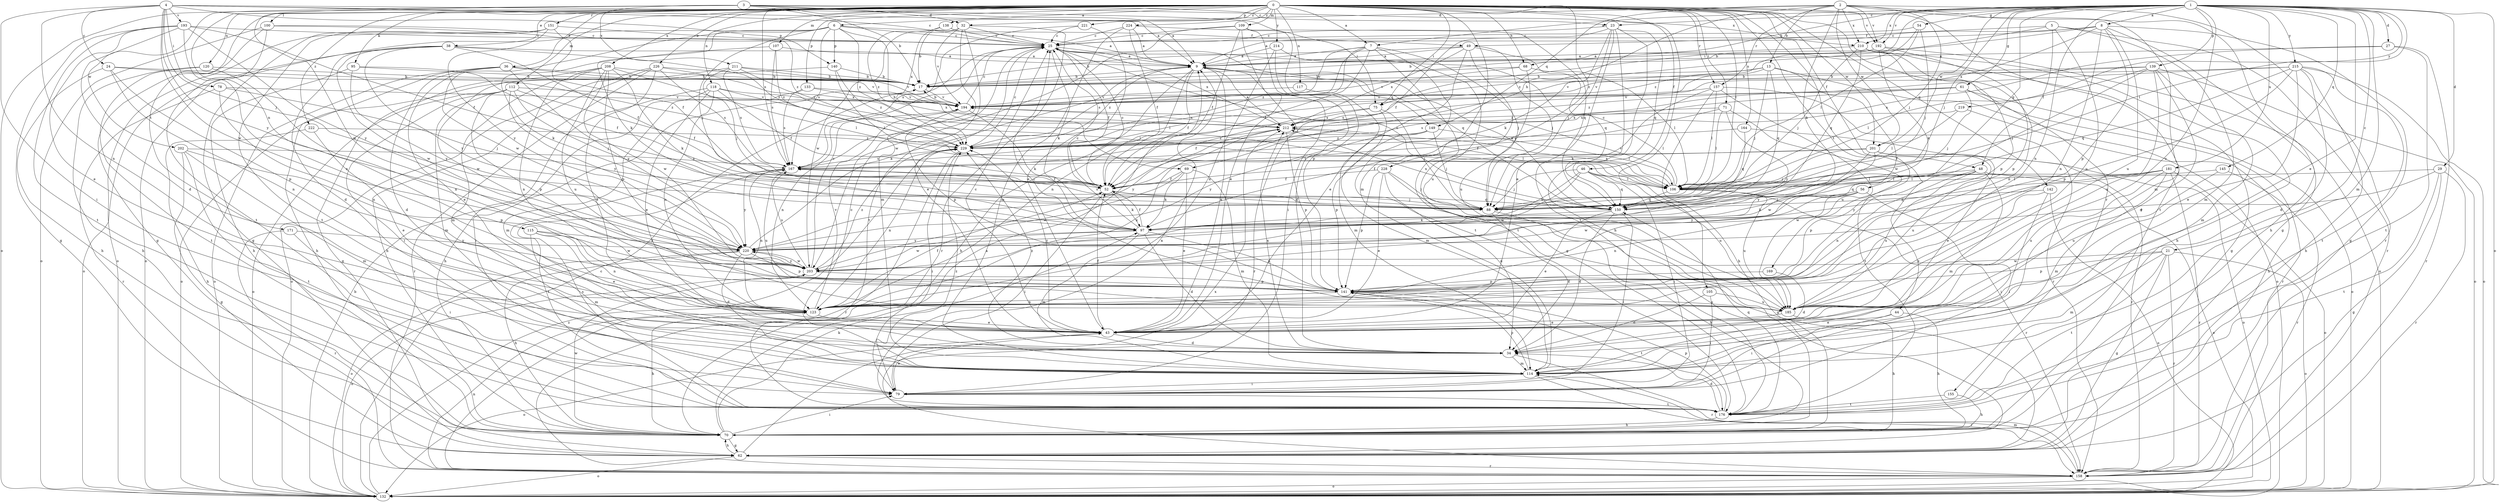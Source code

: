 strict digraph  {
0;
1;
2;
3;
4;
5;
6;
7;
8;
9;
13;
17;
21;
23;
24;
25;
27;
29;
32;
34;
36;
38;
43;
44;
46;
48;
49;
52;
54;
56;
61;
62;
68;
69;
70;
71;
75;
78;
79;
88;
95;
97;
100;
105;
106;
107;
109;
112;
114;
115;
117;
118;
120;
123;
132;
133;
138;
139;
140;
141;
142;
145;
149;
150;
151;
155;
157;
158;
164;
167;
169;
171;
176;
181;
185;
192;
193;
194;
201;
202;
203;
208;
210;
211;
212;
214;
215;
219;
220;
221;
222;
224;
226;
228;
229;
0 -> 6  [label=a];
0 -> 7  [label=a];
0 -> 36  [label=e];
0 -> 38  [label=e];
0 -> 44  [label=f];
0 -> 46  [label=f];
0 -> 48  [label=f];
0 -> 68  [label=h];
0 -> 71  [label=i];
0 -> 75  [label=i];
0 -> 95  [label=k];
0 -> 100  [label=l];
0 -> 105  [label=l];
0 -> 106  [label=l];
0 -> 107  [label=m];
0 -> 109  [label=m];
0 -> 112  [label=m];
0 -> 114  [label=m];
0 -> 115  [label=n];
0 -> 117  [label=n];
0 -> 118  [label=n];
0 -> 120  [label=n];
0 -> 132  [label=o];
0 -> 133  [label=p];
0 -> 138  [label=p];
0 -> 142  [label=q];
0 -> 151  [label=r];
0 -> 155  [label=r];
0 -> 157  [label=r];
0 -> 164  [label=s];
0 -> 167  [label=s];
0 -> 169  [label=t];
0 -> 171  [label=t];
0 -> 176  [label=t];
0 -> 192  [label=v];
0 -> 201  [label=w];
0 -> 208  [label=x];
0 -> 214  [label=y];
0 -> 221  [label=z];
0 -> 222  [label=z];
0 -> 224  [label=z];
0 -> 226  [label=z];
0 -> 228  [label=z];
1 -> 7  [label=a];
1 -> 8  [label=a];
1 -> 21  [label=c];
1 -> 23  [label=c];
1 -> 27  [label=d];
1 -> 29  [label=d];
1 -> 43  [label=e];
1 -> 54  [label=g];
1 -> 56  [label=g];
1 -> 61  [label=g];
1 -> 68  [label=h];
1 -> 75  [label=i];
1 -> 88  [label=j];
1 -> 106  [label=l];
1 -> 114  [label=m];
1 -> 123  [label=n];
1 -> 132  [label=o];
1 -> 139  [label=p];
1 -> 145  [label=q];
1 -> 181  [label=u];
1 -> 185  [label=u];
1 -> 192  [label=v];
1 -> 201  [label=w];
1 -> 210  [label=x];
1 -> 215  [label=y];
1 -> 219  [label=y];
2 -> 13  [label=b];
2 -> 32  [label=d];
2 -> 62  [label=g];
2 -> 69  [label=h];
2 -> 88  [label=j];
2 -> 97  [label=k];
2 -> 114  [label=m];
2 -> 149  [label=q];
2 -> 157  [label=r];
2 -> 158  [label=r];
2 -> 192  [label=v];
2 -> 201  [label=w];
2 -> 210  [label=x];
3 -> 9  [label=a];
3 -> 17  [label=b];
3 -> 23  [label=c];
3 -> 32  [label=d];
3 -> 202  [label=w];
3 -> 203  [label=w];
3 -> 210  [label=x];
3 -> 211  [label=x];
4 -> 9  [label=a];
4 -> 24  [label=c];
4 -> 25  [label=c];
4 -> 75  [label=i];
4 -> 78  [label=i];
4 -> 79  [label=i];
4 -> 88  [label=j];
4 -> 123  [label=n];
4 -> 140  [label=p];
4 -> 193  [label=v];
4 -> 203  [label=w];
4 -> 220  [label=y];
5 -> 48  [label=f];
5 -> 49  [label=f];
5 -> 114  [label=m];
5 -> 158  [label=r];
5 -> 185  [label=u];
5 -> 229  [label=z];
6 -> 25  [label=c];
6 -> 49  [label=f];
6 -> 69  [label=h];
6 -> 88  [label=j];
6 -> 97  [label=k];
6 -> 132  [label=o];
6 -> 140  [label=p];
6 -> 167  [label=s];
6 -> 203  [label=w];
6 -> 229  [label=z];
7 -> 9  [label=a];
7 -> 52  [label=f];
7 -> 62  [label=g];
7 -> 88  [label=j];
7 -> 167  [label=s];
7 -> 176  [label=t];
7 -> 194  [label=v];
7 -> 229  [label=z];
8 -> 9  [label=a];
8 -> 17  [label=b];
8 -> 25  [label=c];
8 -> 62  [label=g];
8 -> 70  [label=h];
8 -> 123  [label=n];
8 -> 141  [label=p];
8 -> 185  [label=u];
8 -> 212  [label=x];
9 -> 17  [label=b];
9 -> 43  [label=e];
9 -> 52  [label=f];
9 -> 70  [label=h];
9 -> 123  [label=n];
9 -> 149  [label=q];
9 -> 158  [label=r];
9 -> 229  [label=z];
13 -> 17  [label=b];
13 -> 88  [label=j];
13 -> 132  [label=o];
13 -> 150  [label=q];
13 -> 167  [label=s];
13 -> 194  [label=v];
13 -> 203  [label=w];
17 -> 194  [label=v];
21 -> 62  [label=g];
21 -> 114  [label=m];
21 -> 132  [label=o];
21 -> 141  [label=p];
21 -> 158  [label=r];
21 -> 176  [label=t];
21 -> 203  [label=w];
23 -> 25  [label=c];
23 -> 43  [label=e];
23 -> 52  [label=f];
23 -> 70  [label=h];
23 -> 88  [label=j];
23 -> 97  [label=k];
23 -> 150  [label=q];
23 -> 176  [label=t];
24 -> 17  [label=b];
24 -> 70  [label=h];
24 -> 123  [label=n];
24 -> 141  [label=p];
24 -> 229  [label=z];
25 -> 9  [label=a];
25 -> 43  [label=e];
25 -> 52  [label=f];
25 -> 97  [label=k];
25 -> 150  [label=q];
25 -> 212  [label=x];
27 -> 9  [label=a];
27 -> 158  [label=r];
27 -> 167  [label=s];
27 -> 176  [label=t];
29 -> 62  [label=g];
29 -> 106  [label=l];
29 -> 158  [label=r];
29 -> 176  [label=t];
29 -> 220  [label=y];
32 -> 17  [label=b];
32 -> 25  [label=c];
32 -> 114  [label=m];
32 -> 158  [label=r];
32 -> 176  [label=t];
32 -> 194  [label=v];
32 -> 203  [label=w];
34 -> 114  [label=m];
34 -> 158  [label=r];
34 -> 212  [label=x];
34 -> 229  [label=z];
36 -> 17  [label=b];
36 -> 34  [label=d];
36 -> 43  [label=e];
36 -> 70  [label=h];
36 -> 132  [label=o];
36 -> 194  [label=v];
36 -> 220  [label=y];
38 -> 9  [label=a];
38 -> 34  [label=d];
38 -> 52  [label=f];
38 -> 132  [label=o];
38 -> 203  [label=w];
38 -> 220  [label=y];
38 -> 229  [label=z];
43 -> 25  [label=c];
43 -> 34  [label=d];
43 -> 52  [label=f];
43 -> 132  [label=o];
43 -> 229  [label=z];
44 -> 43  [label=e];
44 -> 70  [label=h];
44 -> 79  [label=i];
46 -> 79  [label=i];
46 -> 88  [label=j];
46 -> 97  [label=k];
46 -> 106  [label=l];
46 -> 150  [label=q];
46 -> 185  [label=u];
46 -> 203  [label=w];
48 -> 106  [label=l];
48 -> 114  [label=m];
48 -> 123  [label=n];
48 -> 132  [label=o];
48 -> 141  [label=p];
48 -> 150  [label=q];
48 -> 185  [label=u];
49 -> 9  [label=a];
49 -> 17  [label=b];
49 -> 43  [label=e];
49 -> 88  [label=j];
49 -> 150  [label=q];
49 -> 176  [label=t];
49 -> 212  [label=x];
52 -> 25  [label=c];
52 -> 79  [label=i];
52 -> 88  [label=j];
52 -> 97  [label=k];
52 -> 150  [label=q];
54 -> 25  [label=c];
54 -> 88  [label=j];
54 -> 106  [label=l];
54 -> 229  [label=z];
56 -> 79  [label=i];
56 -> 88  [label=j];
56 -> 97  [label=k];
56 -> 123  [label=n];
56 -> 203  [label=w];
56 -> 220  [label=y];
61 -> 88  [label=j];
61 -> 132  [label=o];
61 -> 158  [label=r];
61 -> 167  [label=s];
61 -> 194  [label=v];
61 -> 229  [label=z];
62 -> 70  [label=h];
62 -> 132  [label=o];
62 -> 158  [label=r];
62 -> 212  [label=x];
68 -> 17  [label=b];
68 -> 106  [label=l];
68 -> 185  [label=u];
68 -> 194  [label=v];
69 -> 43  [label=e];
69 -> 52  [label=f];
69 -> 97  [label=k];
69 -> 114  [label=m];
69 -> 203  [label=w];
70 -> 9  [label=a];
70 -> 62  [label=g];
70 -> 79  [label=i];
70 -> 97  [label=k];
70 -> 203  [label=w];
71 -> 52  [label=f];
71 -> 106  [label=l];
71 -> 176  [label=t];
71 -> 212  [label=x];
71 -> 220  [label=y];
75 -> 52  [label=f];
75 -> 88  [label=j];
75 -> 114  [label=m];
75 -> 212  [label=x];
78 -> 88  [label=j];
78 -> 123  [label=n];
78 -> 158  [label=r];
78 -> 194  [label=v];
79 -> 43  [label=e];
79 -> 176  [label=t];
79 -> 229  [label=z];
88 -> 34  [label=d];
88 -> 70  [label=h];
88 -> 167  [label=s];
95 -> 17  [label=b];
95 -> 52  [label=f];
95 -> 70  [label=h];
95 -> 220  [label=y];
97 -> 25  [label=c];
97 -> 34  [label=d];
97 -> 52  [label=f];
97 -> 114  [label=m];
97 -> 141  [label=p];
97 -> 203  [label=w];
97 -> 220  [label=y];
100 -> 25  [label=c];
100 -> 62  [label=g];
100 -> 132  [label=o];
100 -> 176  [label=t];
100 -> 229  [label=z];
105 -> 34  [label=d];
105 -> 79  [label=i];
105 -> 185  [label=u];
106 -> 25  [label=c];
106 -> 150  [label=q];
106 -> 158  [label=r];
106 -> 185  [label=u];
106 -> 194  [label=v];
106 -> 212  [label=x];
107 -> 9  [label=a];
107 -> 97  [label=k];
107 -> 167  [label=s];
107 -> 229  [label=z];
109 -> 25  [label=c];
109 -> 43  [label=e];
109 -> 52  [label=f];
109 -> 79  [label=i];
109 -> 141  [label=p];
109 -> 203  [label=w];
112 -> 52  [label=f];
112 -> 79  [label=i];
112 -> 88  [label=j];
112 -> 114  [label=m];
112 -> 132  [label=o];
112 -> 141  [label=p];
112 -> 194  [label=v];
112 -> 220  [label=y];
114 -> 25  [label=c];
114 -> 79  [label=i];
114 -> 141  [label=p];
114 -> 158  [label=r];
115 -> 43  [label=e];
115 -> 114  [label=m];
115 -> 123  [label=n];
115 -> 203  [label=w];
115 -> 220  [label=y];
117 -> 114  [label=m];
117 -> 194  [label=v];
118 -> 43  [label=e];
118 -> 52  [label=f];
118 -> 70  [label=h];
118 -> 106  [label=l];
118 -> 114  [label=m];
118 -> 123  [label=n];
118 -> 194  [label=v];
120 -> 17  [label=b];
120 -> 70  [label=h];
120 -> 123  [label=n];
120 -> 176  [label=t];
123 -> 43  [label=e];
123 -> 52  [label=f];
123 -> 70  [label=h];
123 -> 194  [label=v];
123 -> 212  [label=x];
132 -> 17  [label=b];
132 -> 25  [label=c];
132 -> 229  [label=z];
133 -> 79  [label=i];
133 -> 167  [label=s];
133 -> 194  [label=v];
133 -> 212  [label=x];
138 -> 9  [label=a];
138 -> 25  [label=c];
138 -> 212  [label=x];
138 -> 229  [label=z];
139 -> 17  [label=b];
139 -> 34  [label=d];
139 -> 88  [label=j];
139 -> 106  [label=l];
139 -> 114  [label=m];
139 -> 132  [label=o];
139 -> 185  [label=u];
139 -> 194  [label=v];
140 -> 17  [label=b];
140 -> 106  [label=l];
140 -> 132  [label=o];
140 -> 229  [label=z];
141 -> 123  [label=n];
141 -> 176  [label=t];
141 -> 185  [label=u];
142 -> 43  [label=e];
142 -> 79  [label=i];
142 -> 132  [label=o];
142 -> 150  [label=q];
145 -> 106  [label=l];
145 -> 158  [label=r];
145 -> 185  [label=u];
149 -> 88  [label=j];
149 -> 106  [label=l];
149 -> 141  [label=p];
149 -> 220  [label=y];
149 -> 229  [label=z];
150 -> 9  [label=a];
150 -> 25  [label=c];
150 -> 34  [label=d];
150 -> 43  [label=e];
150 -> 79  [label=i];
150 -> 97  [label=k];
150 -> 212  [label=x];
151 -> 25  [label=c];
151 -> 52  [label=f];
151 -> 62  [label=g];
151 -> 132  [label=o];
151 -> 176  [label=t];
151 -> 220  [label=y];
155 -> 70  [label=h];
155 -> 176  [label=t];
157 -> 70  [label=h];
157 -> 97  [label=k];
157 -> 106  [label=l];
157 -> 158  [label=r];
157 -> 185  [label=u];
157 -> 194  [label=v];
158 -> 114  [label=m];
158 -> 123  [label=n];
158 -> 132  [label=o];
164 -> 150  [label=q];
164 -> 158  [label=r];
164 -> 229  [label=z];
167 -> 52  [label=f];
167 -> 123  [label=n];
167 -> 176  [label=t];
167 -> 185  [label=u];
167 -> 220  [label=y];
169 -> 34  [label=d];
169 -> 141  [label=p];
171 -> 79  [label=i];
171 -> 158  [label=r];
171 -> 220  [label=y];
176 -> 9  [label=a];
176 -> 34  [label=d];
176 -> 70  [label=h];
176 -> 141  [label=p];
176 -> 150  [label=q];
176 -> 167  [label=s];
181 -> 106  [label=l];
181 -> 114  [label=m];
181 -> 132  [label=o];
181 -> 158  [label=r];
181 -> 185  [label=u];
181 -> 203  [label=w];
181 -> 220  [label=y];
185 -> 25  [label=c];
185 -> 43  [label=e];
185 -> 70  [label=h];
192 -> 9  [label=a];
192 -> 17  [label=b];
192 -> 97  [label=k];
192 -> 132  [label=o];
192 -> 141  [label=p];
193 -> 25  [label=c];
193 -> 34  [label=d];
193 -> 43  [label=e];
193 -> 52  [label=f];
193 -> 62  [label=g];
193 -> 123  [label=n];
193 -> 176  [label=t];
193 -> 220  [label=y];
194 -> 17  [label=b];
194 -> 25  [label=c];
194 -> 97  [label=k];
194 -> 123  [label=n];
194 -> 141  [label=p];
194 -> 212  [label=x];
201 -> 43  [label=e];
201 -> 52  [label=f];
201 -> 88  [label=j];
201 -> 132  [label=o];
201 -> 167  [label=s];
201 -> 185  [label=u];
201 -> 203  [label=w];
201 -> 220  [label=y];
202 -> 62  [label=g];
202 -> 114  [label=m];
202 -> 141  [label=p];
202 -> 167  [label=s];
202 -> 176  [label=t];
203 -> 25  [label=c];
203 -> 132  [label=o];
203 -> 141  [label=p];
203 -> 167  [label=s];
203 -> 220  [label=y];
203 -> 229  [label=z];
208 -> 17  [label=b];
208 -> 62  [label=g];
208 -> 97  [label=k];
208 -> 106  [label=l];
208 -> 114  [label=m];
208 -> 123  [label=n];
208 -> 141  [label=p];
208 -> 185  [label=u];
208 -> 203  [label=w];
210 -> 9  [label=a];
210 -> 62  [label=g];
210 -> 70  [label=h];
210 -> 88  [label=j];
210 -> 123  [label=n];
210 -> 141  [label=p];
210 -> 150  [label=q];
211 -> 17  [label=b];
211 -> 88  [label=j];
211 -> 167  [label=s];
211 -> 194  [label=v];
211 -> 203  [label=w];
211 -> 212  [label=x];
212 -> 9  [label=a];
212 -> 106  [label=l];
212 -> 141  [label=p];
212 -> 220  [label=y];
212 -> 229  [label=z];
214 -> 9  [label=a];
214 -> 34  [label=d];
214 -> 123  [label=n];
214 -> 185  [label=u];
215 -> 17  [label=b];
215 -> 34  [label=d];
215 -> 43  [label=e];
215 -> 70  [label=h];
215 -> 132  [label=o];
215 -> 141  [label=p];
215 -> 150  [label=q];
215 -> 176  [label=t];
215 -> 229  [label=z];
219 -> 70  [label=h];
219 -> 106  [label=l];
219 -> 212  [label=x];
220 -> 9  [label=a];
220 -> 34  [label=d];
220 -> 70  [label=h];
220 -> 132  [label=o];
220 -> 141  [label=p];
220 -> 203  [label=w];
221 -> 25  [label=c];
221 -> 43  [label=e];
221 -> 167  [label=s];
222 -> 43  [label=e];
222 -> 70  [label=h];
222 -> 229  [label=z];
224 -> 9  [label=a];
224 -> 25  [label=c];
224 -> 52  [label=f];
224 -> 114  [label=m];
224 -> 150  [label=q];
226 -> 17  [label=b];
226 -> 43  [label=e];
226 -> 70  [label=h];
226 -> 106  [label=l];
226 -> 132  [label=o];
226 -> 158  [label=r];
226 -> 167  [label=s];
228 -> 34  [label=d];
228 -> 43  [label=e];
228 -> 52  [label=f];
228 -> 62  [label=g];
228 -> 88  [label=j];
228 -> 141  [label=p];
229 -> 25  [label=c];
229 -> 79  [label=i];
229 -> 123  [label=n];
229 -> 158  [label=r];
229 -> 167  [label=s];
}
